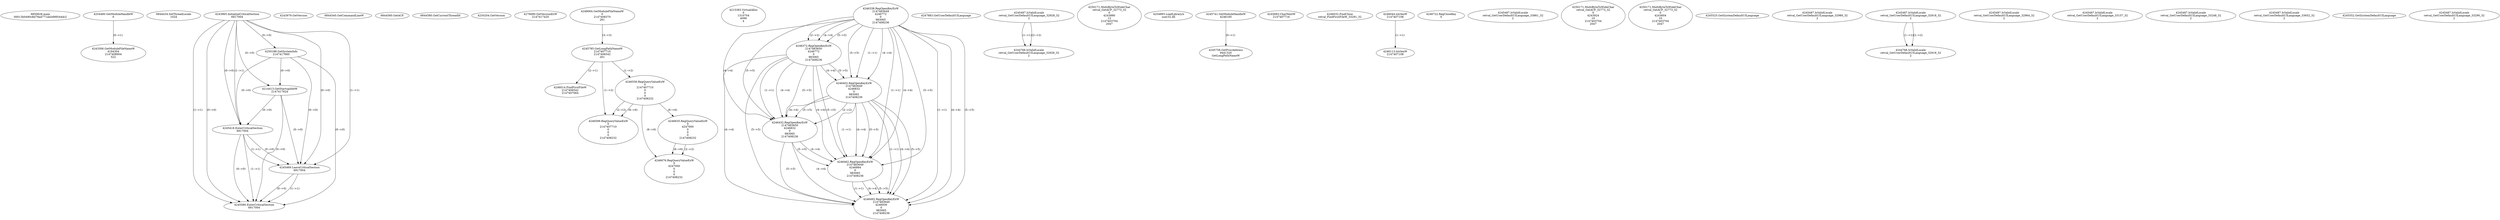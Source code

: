// Global SCDG with merge call
digraph {
	0 [label="6850628.main
00013b0490c8d79ad771da5d99544dc2"]
	1 [label="4254480.GetModuleHandleW
0"]
	2 [label="6844434.SetThreadLocale
1024"]
	3 [label="4243965.InitializeCriticalSection
6917004"]
	4 [label="4243979.GetVersion
"]
	5 [label="4250188.GetSystemInfo
2147417660"]
	3 -> 5 [label="(0-->0)"]
	6 [label="6844540.GetCommandLineW
"]
	7 [label="4214413.GetStartupInfoW
2147417624"]
	3 -> 7 [label="(0-->0)"]
	5 -> 7 [label="(0-->0)"]
	8 [label="6844560.GetACP
"]
	9 [label="6844580.GetCurrentThreadId
"]
	10 [label="4250204.GetVersion
"]
	11 [label="4276690.GetVersionExW
2147417420"]
	12 [label="4243306.GetModuleFileNameW
4194304
2147408904
522"]
	1 -> 12 [label="(0-->1)"]
	13 [label="4248064.GetModuleFileNameW
0
2147408370
261"]
	14 [label="4215383.VirtualAlloc
0
1310704
4096
4"]
	15 [label="4246338.RegOpenKeyExW
2147483649
4246772
0
983065
2147408236"]
	16 [label="4246372.RegOpenKeyExW
2147483650
4246772
0
983065
2147408236"]
	15 -> 16 [label="(2-->2)"]
	15 -> 16 [label="(4-->4)"]
	15 -> 16 [label="(5-->5)"]
	17 [label="4246402.RegOpenKeyExW
2147483649
4246832
0
983065
2147408236"]
	15 -> 17 [label="(1-->1)"]
	15 -> 17 [label="(4-->4)"]
	16 -> 17 [label="(4-->4)"]
	15 -> 17 [label="(5-->5)"]
	16 -> 17 [label="(5-->5)"]
	18 [label="4246432.RegOpenKeyExW
2147483650
4246832
0
983065
2147408236"]
	16 -> 18 [label="(1-->1)"]
	17 -> 18 [label="(2-->2)"]
	15 -> 18 [label="(4-->4)"]
	16 -> 18 [label="(4-->4)"]
	17 -> 18 [label="(4-->4)"]
	15 -> 18 [label="(5-->5)"]
	16 -> 18 [label="(5-->5)"]
	17 -> 18 [label="(5-->5)"]
	19 [label="4246462.RegOpenKeyExW
2147483649
4246884
0
983065
2147408236"]
	15 -> 19 [label="(1-->1)"]
	17 -> 19 [label="(1-->1)"]
	15 -> 19 [label="(4-->4)"]
	16 -> 19 [label="(4-->4)"]
	17 -> 19 [label="(4-->4)"]
	18 -> 19 [label="(4-->4)"]
	15 -> 19 [label="(5-->5)"]
	16 -> 19 [label="(5-->5)"]
	17 -> 19 [label="(5-->5)"]
	18 -> 19 [label="(5-->5)"]
	20 [label="4246492.RegOpenKeyExW
2147483649
4246936
0
983065
2147408236"]
	15 -> 20 [label="(1-->1)"]
	17 -> 20 [label="(1-->1)"]
	19 -> 20 [label="(1-->1)"]
	15 -> 20 [label="(4-->4)"]
	16 -> 20 [label="(4-->4)"]
	17 -> 20 [label="(4-->4)"]
	18 -> 20 [label="(4-->4)"]
	19 -> 20 [label="(4-->4)"]
	15 -> 20 [label="(5-->5)"]
	16 -> 20 [label="(5-->5)"]
	17 -> 20 [label="(5-->5)"]
	18 -> 20 [label="(5-->5)"]
	19 -> 20 [label="(5-->5)"]
	21 [label="4247883.GetUserDefaultUILanguage
"]
	22 [label="4245418.EnterCriticalSection
6917004"]
	3 -> 22 [label="(1-->1)"]
	3 -> 22 [label="(0-->0)"]
	5 -> 22 [label="(0-->0)"]
	7 -> 22 [label="(0-->0)"]
	23 [label="4245469.LeaveCriticalSection
6917004"]
	3 -> 23 [label="(1-->1)"]
	22 -> 23 [label="(1-->1)"]
	3 -> 23 [label="(0-->0)"]
	5 -> 23 [label="(0-->0)"]
	7 -> 23 [label="(0-->0)"]
	22 -> 23 [label="(0-->0)"]
	24 [label="4245487.IsValidLocale
retval_GetUserDefaultUILanguage_32928_32
2"]
	25 [label="4250171.MultiByteToWideChar
retval_GetACP_32773_32
0
4243880
13
2147403704
2047"]
	26 [label="4254893.LoadLibraryA
user32.dll"]
	27 [label="4245741.GetModuleHandleW
4246160"]
	28 [label="4245758.GetProcAddress
9441320
GetLongPathNameW"]
	27 -> 28 [label="(0-->1)"]
	29 [label="4245785.GetLongPathNameW
2147407710
2147406542
261"]
	13 -> 29 [label="(3-->3)"]
	30 [label="4245683.CharNextW
2147407716"]
	31 [label="4246014.FindFirstFileW
2147406542
2147407064"]
	29 -> 31 [label="(2-->1)"]
	32 [label="4246032.FindClose
retval_FindFirstFileW_33291_32"]
	33 [label="4246044.lstrlenW
2147407108"]
	34 [label="4246113.lstrlenW
2147407108"]
	33 -> 34 [label="(1-->1)"]
	35 [label="4246556.RegQueryValueExW
0
2147407710
0
0
0
2147408232"]
	29 -> 35 [label="(1-->2)"]
	36 [label="4246635.RegQueryValueExW
0
4247000
0
0
0
2147408232"]
	35 -> 36 [label="(6-->6)"]
	37 [label="4246722.RegCloseKey
0"]
	38 [label="4245487.IsValidLocale
retval_GetUserDefaultUILanguage_33861_32
2"]
	39 [label="4250171.MultiByteToWideChar
retval_GetACP_32773_32
0
4243924
10
2147403704
2047"]
	40 [label="4250171.MultiByteToWideChar
retval_GetACP_32773_32
0
4243604
10
2147403704
2047"]
	41 [label="4244766.IsValidLocale
retval_GetUserDefaultUILanguage_32928_32
2"]
	24 -> 41 [label="(1-->1)"]
	24 -> 41 [label="(2-->2)"]
	42 [label="4245525.GetSystemDefaultUILanguage
"]
	43 [label="4245580.EnterCriticalSection
6917004"]
	3 -> 43 [label="(1-->1)"]
	22 -> 43 [label="(1-->1)"]
	23 -> 43 [label="(1-->1)"]
	3 -> 43 [label="(0-->0)"]
	5 -> 43 [label="(0-->0)"]
	7 -> 43 [label="(0-->0)"]
	22 -> 43 [label="(0-->0)"]
	23 -> 43 [label="(0-->0)"]
	44 [label="4246599.RegQueryValueExW
0
2147407710
0
0
0
2147408232"]
	29 -> 44 [label="(1-->2)"]
	35 -> 44 [label="(2-->2)"]
	35 -> 44 [label="(6-->6)"]
	45 [label="4245487.IsValidLocale
retval_GetUserDefaultUILanguage_32980_32
2"]
	46 [label="4245487.IsValidLocale
retval_GetUserDefaultUILanguage_32918_32
2"]
	47 [label="4245487.IsValidLocale
retval_GetUserDefaultUILanguage_32964_32
2"]
	48 [label="4245487.IsValidLocale
retval_GetUserDefaultUILanguage_33157_32
2"]
	49 [label="4245487.IsValidLocale
retval_GetUserDefaultUILanguage_33248_32
2"]
	50 [label="4246676.RegQueryValueExW
0
4247000
0
0
0
2147408232"]
	36 -> 50 [label="(2-->2)"]
	35 -> 50 [label="(6-->6)"]
	36 -> 50 [label="(6-->6)"]
	51 [label="4245487.IsValidLocale
retval_GetUserDefaultUILanguage_33652_32
2"]
	52 [label="4244766.IsValidLocale
retval_GetUserDefaultUILanguage_32918_32
2"]
	46 -> 52 [label="(1-->1)"]
	46 -> 52 [label="(2-->2)"]
	53 [label="4245552.GetSystemDefaultUILanguage
"]
	54 [label="4245487.IsValidLocale
retval_GetUserDefaultUILanguage_33290_32
2"]
}
